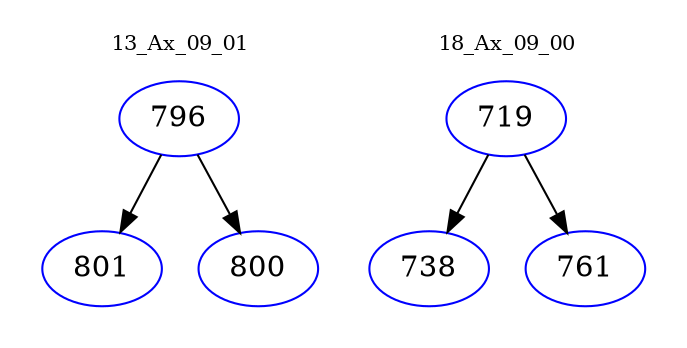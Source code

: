 digraph{
subgraph cluster_0 {
color = white
label = "13_Ax_09_01";
fontsize=10;
T0_796 [label="796", color="blue"]
T0_796 -> T0_801 [color="black"]
T0_801 [label="801", color="blue"]
T0_796 -> T0_800 [color="black"]
T0_800 [label="800", color="blue"]
}
subgraph cluster_1 {
color = white
label = "18_Ax_09_00";
fontsize=10;
T1_719 [label="719", color="blue"]
T1_719 -> T1_738 [color="black"]
T1_738 [label="738", color="blue"]
T1_719 -> T1_761 [color="black"]
T1_761 [label="761", color="blue"]
}
}
